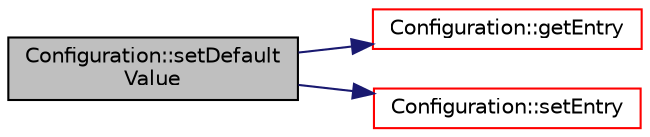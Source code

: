 digraph "Configuration::setDefaultValue"
{
 // LATEX_PDF_SIZE
  edge [fontname="Helvetica",fontsize="10",labelfontname="Helvetica",labelfontsize="10"];
  node [fontname="Helvetica",fontsize="10",shape=record];
  rankdir="LR";
  Node1 [label="Configuration::setDefault\lValue",height=0.2,width=0.4,color="black", fillcolor="grey75", style="filled", fontcolor="black",tooltip=" "];
  Node1 -> Node2 [color="midnightblue",fontsize="10",style="solid",fontname="Helvetica"];
  Node2 [label="Configuration::getEntry",height=0.2,width=0.4,color="red", fillcolor="white", style="filled",URL="$class_configuration.html#a34cd4cd4065ff368db98986463809be5",tooltip=" "];
  Node1 -> Node4 [color="midnightblue",fontsize="10",style="solid",fontname="Helvetica"];
  Node4 [label="Configuration::setEntry",height=0.2,width=0.4,color="red", fillcolor="white", style="filled",URL="$class_configuration.html#a733ccacea101ef924a2cfebf4ebb2409",tooltip=" "];
}
